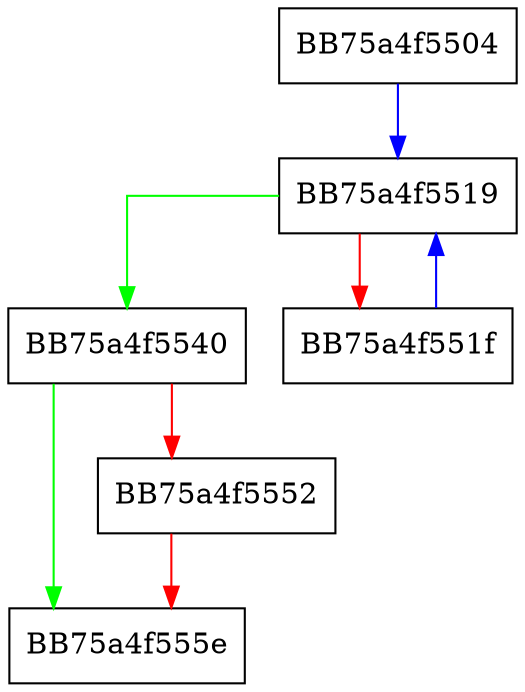 digraph wait_for_completion {
  node [shape="box"];
  graph [splines=ortho];
  BB75a4f5504 -> BB75a4f5519 [color="blue"];
  BB75a4f5519 -> BB75a4f5540 [color="green"];
  BB75a4f5519 -> BB75a4f551f [color="red"];
  BB75a4f551f -> BB75a4f5519 [color="blue"];
  BB75a4f5540 -> BB75a4f555e [color="green"];
  BB75a4f5540 -> BB75a4f5552 [color="red"];
  BB75a4f5552 -> BB75a4f555e [color="red"];
}